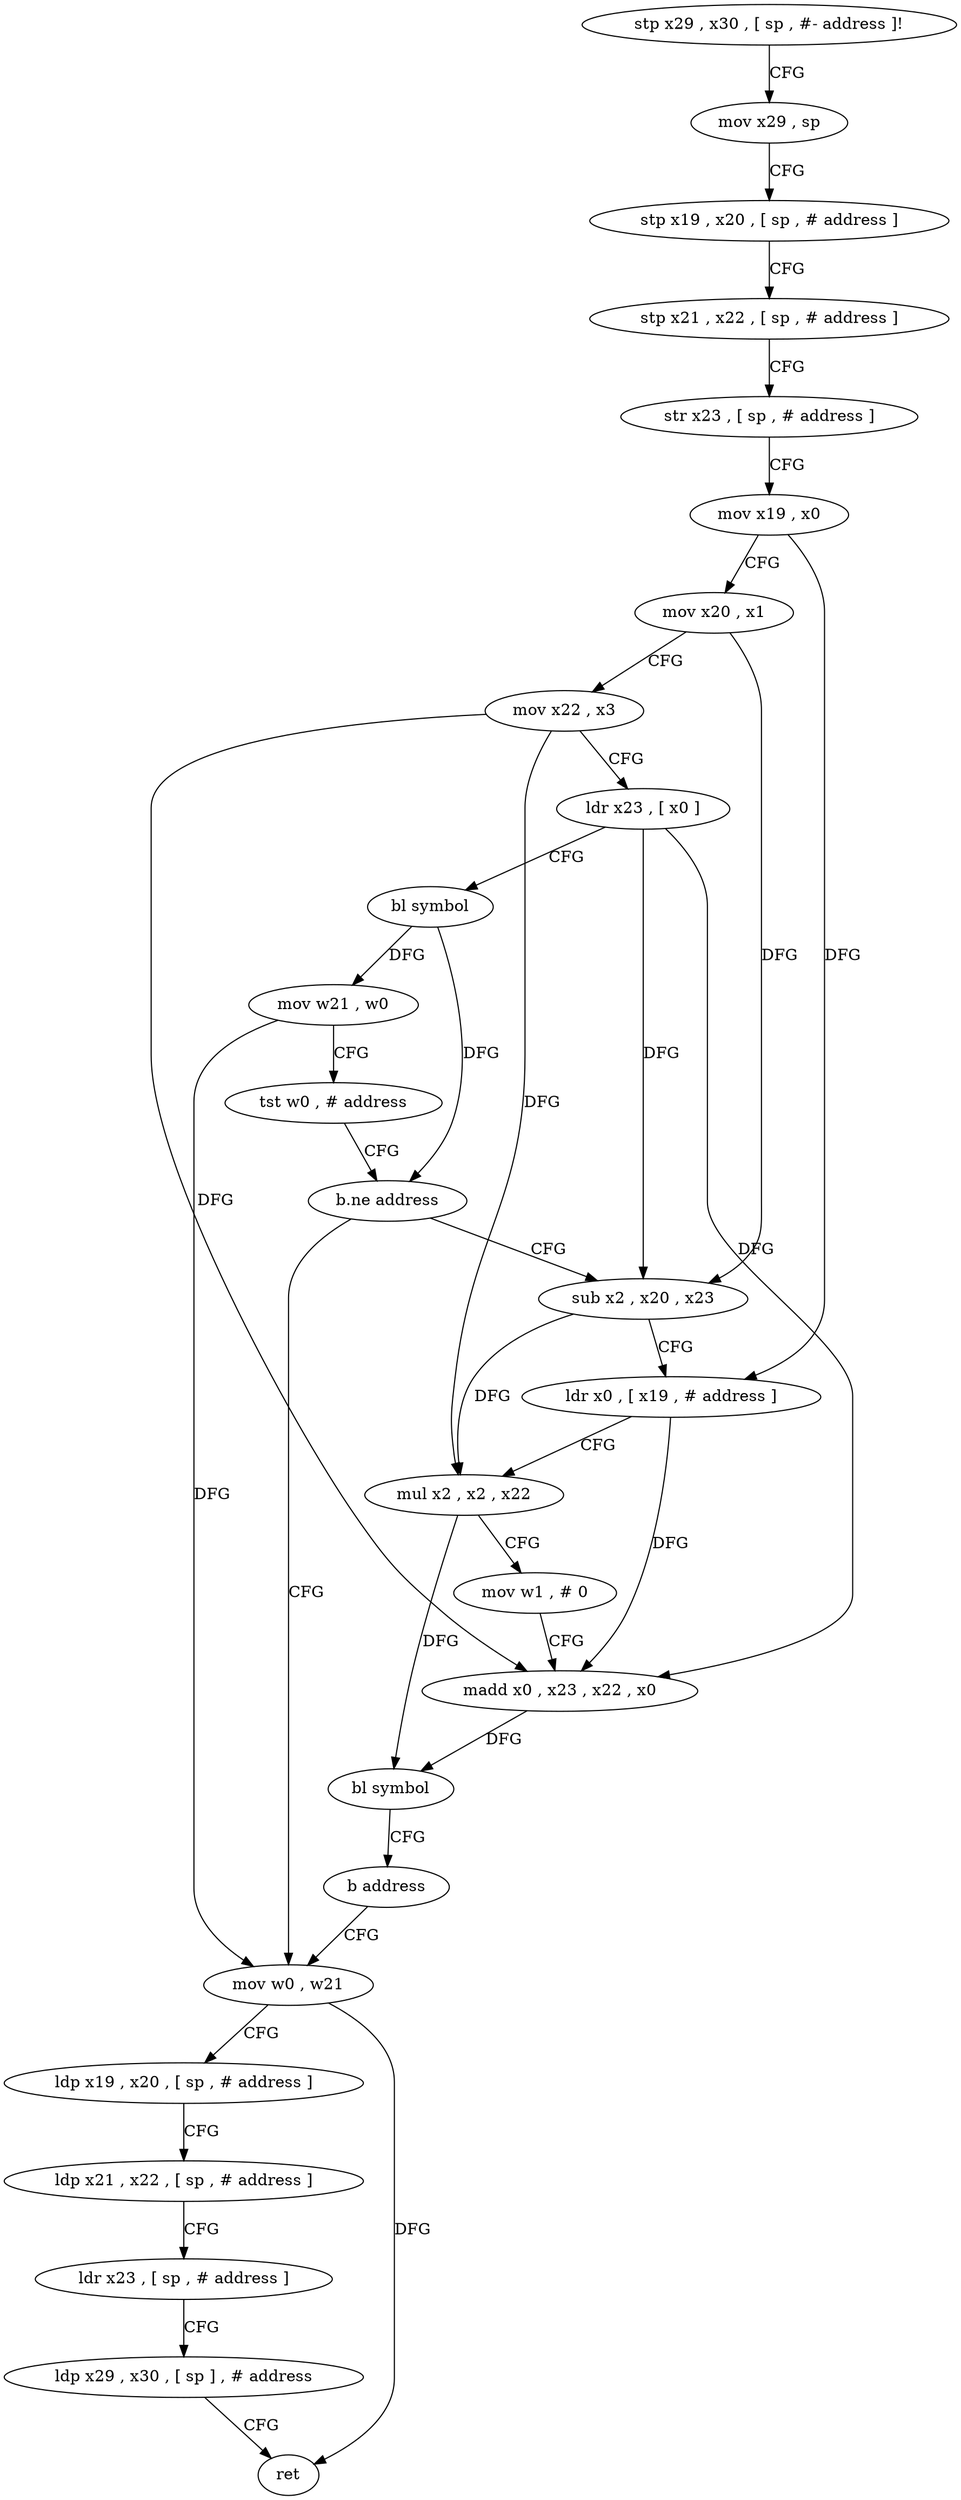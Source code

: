 digraph "func" {
"164048" [label = "stp x29 , x30 , [ sp , #- address ]!" ]
"164052" [label = "mov x29 , sp" ]
"164056" [label = "stp x19 , x20 , [ sp , # address ]" ]
"164060" [label = "stp x21 , x22 , [ sp , # address ]" ]
"164064" [label = "str x23 , [ sp , # address ]" ]
"164068" [label = "mov x19 , x0" ]
"164072" [label = "mov x20 , x1" ]
"164076" [label = "mov x22 , x3" ]
"164080" [label = "ldr x23 , [ x0 ]" ]
"164084" [label = "bl symbol" ]
"164088" [label = "mov w21 , w0" ]
"164092" [label = "tst w0 , # address" ]
"164096" [label = "b.ne address" ]
"164124" [label = "sub x2 , x20 , x23" ]
"164100" [label = "mov w0 , w21" ]
"164128" [label = "ldr x0 , [ x19 , # address ]" ]
"164132" [label = "mul x2 , x2 , x22" ]
"164136" [label = "mov w1 , # 0" ]
"164140" [label = "madd x0 , x23 , x22 , x0" ]
"164144" [label = "bl symbol" ]
"164148" [label = "b address" ]
"164104" [label = "ldp x19 , x20 , [ sp , # address ]" ]
"164108" [label = "ldp x21 , x22 , [ sp , # address ]" ]
"164112" [label = "ldr x23 , [ sp , # address ]" ]
"164116" [label = "ldp x29 , x30 , [ sp ] , # address" ]
"164120" [label = "ret" ]
"164048" -> "164052" [ label = "CFG" ]
"164052" -> "164056" [ label = "CFG" ]
"164056" -> "164060" [ label = "CFG" ]
"164060" -> "164064" [ label = "CFG" ]
"164064" -> "164068" [ label = "CFG" ]
"164068" -> "164072" [ label = "CFG" ]
"164068" -> "164128" [ label = "DFG" ]
"164072" -> "164076" [ label = "CFG" ]
"164072" -> "164124" [ label = "DFG" ]
"164076" -> "164080" [ label = "CFG" ]
"164076" -> "164132" [ label = "DFG" ]
"164076" -> "164140" [ label = "DFG" ]
"164080" -> "164084" [ label = "CFG" ]
"164080" -> "164124" [ label = "DFG" ]
"164080" -> "164140" [ label = "DFG" ]
"164084" -> "164088" [ label = "DFG" ]
"164084" -> "164096" [ label = "DFG" ]
"164088" -> "164092" [ label = "CFG" ]
"164088" -> "164100" [ label = "DFG" ]
"164092" -> "164096" [ label = "CFG" ]
"164096" -> "164124" [ label = "CFG" ]
"164096" -> "164100" [ label = "CFG" ]
"164124" -> "164128" [ label = "CFG" ]
"164124" -> "164132" [ label = "DFG" ]
"164100" -> "164104" [ label = "CFG" ]
"164100" -> "164120" [ label = "DFG" ]
"164128" -> "164132" [ label = "CFG" ]
"164128" -> "164140" [ label = "DFG" ]
"164132" -> "164136" [ label = "CFG" ]
"164132" -> "164144" [ label = "DFG" ]
"164136" -> "164140" [ label = "CFG" ]
"164140" -> "164144" [ label = "DFG" ]
"164144" -> "164148" [ label = "CFG" ]
"164148" -> "164100" [ label = "CFG" ]
"164104" -> "164108" [ label = "CFG" ]
"164108" -> "164112" [ label = "CFG" ]
"164112" -> "164116" [ label = "CFG" ]
"164116" -> "164120" [ label = "CFG" ]
}
